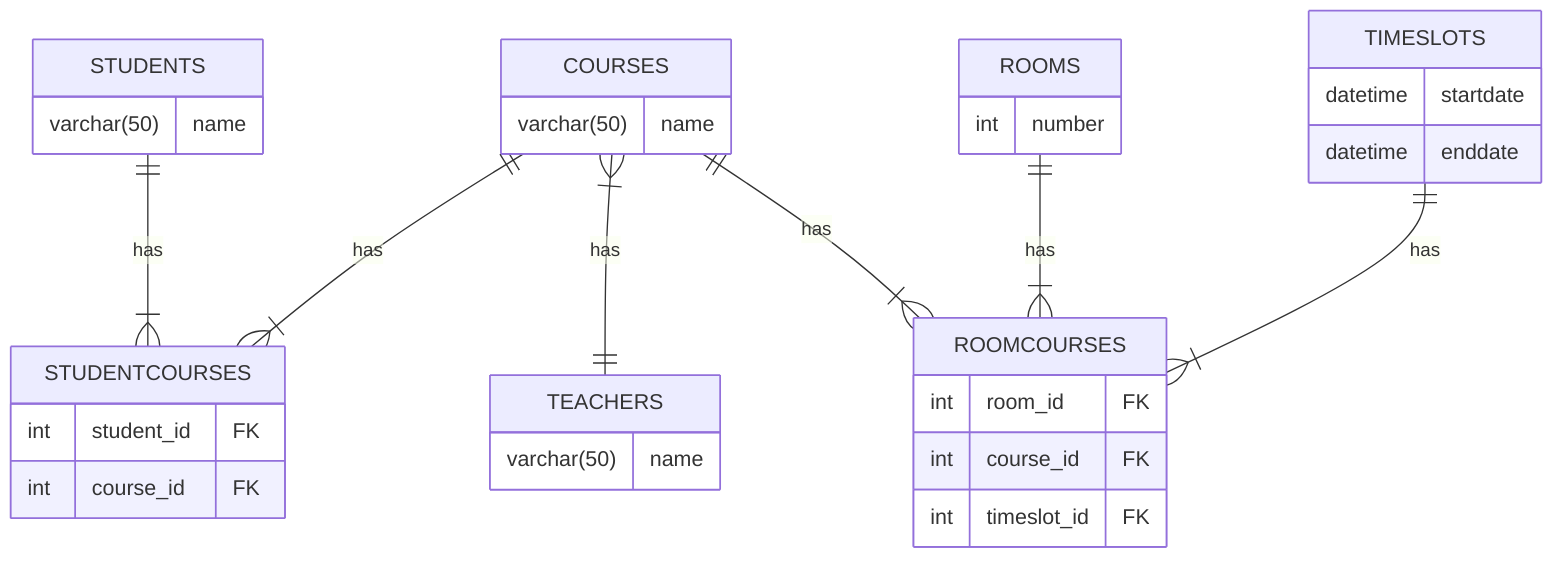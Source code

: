 erDiagram
    COURSES {
        varchar(50) name
    }
    TEACHERS {
        varchar(50) name
    }
    STUDENTS {
        varchar(50) name
    }
    ROOMS {
        int number
    }
    STUDENTCOURSES {
        int student_id FK
        int course_id FK
    }
    ROOMCOURSES {
        int room_id FK
        int course_id FK
        int timeslot_id FK
    }
    TIMESLOTS {
        datetime startdate
        datetime enddate
    }

    STUDENTS ||--|{ STUDENTCOURSES : has
    COURSES ||--|{ STUDENTCOURSES : has
    COURSES }|--|| TEACHERS : has
    COURSES ||--|{ ROOMCOURSES : has
    ROOMS ||--|{ ROOMCOURSES : has
    TIMESLOTS ||--|{ ROOMCOURSES : has
